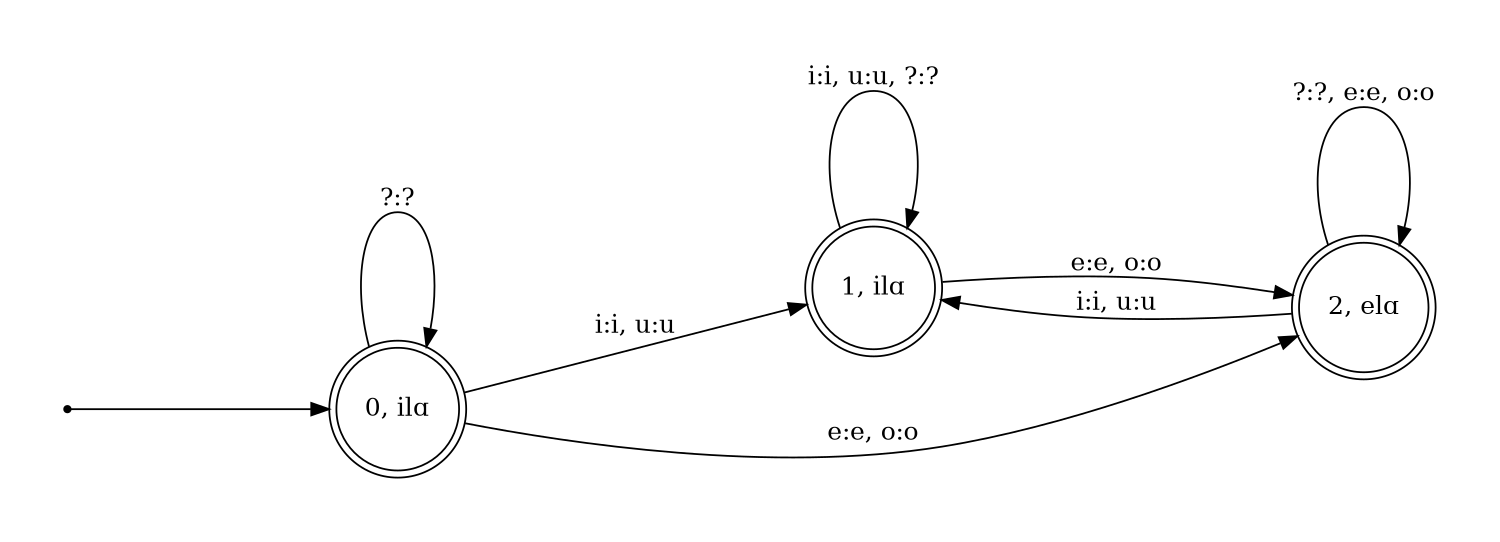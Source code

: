 digraph fst {
	graph [pad="0.5", nodesep="1", ranksep="2"];
	rankdir=LR;
	size="10,10";
	node [shape = point]; start;
	node [shape = doublecircle];
		"0, ilɑ";
		"1, ilɑ";
		"2, elɑ";

	"0, ilɑ" ->	"0, ilɑ" [ label = "?:?" ];
	"0, ilɑ" ->	"1, ilɑ" [ label = "i:i, u:u" ];
	"0, ilɑ" ->	"2, elɑ" [ label = "e:e, o:o" ];
	"1, ilɑ" ->	"1, ilɑ" [ label = "i:i, u:u, ?:?" ];
	"1, ilɑ" ->	"2, elɑ" [ label = "e:e, o:o" ];
	"2, elɑ" ->	"2, elɑ" [ label = "?:?, e:e, o:o" ];
	"2, elɑ" ->	"1, ilɑ" [ label = "i:i, u:u" ];
	start -> "0, ilɑ";
}